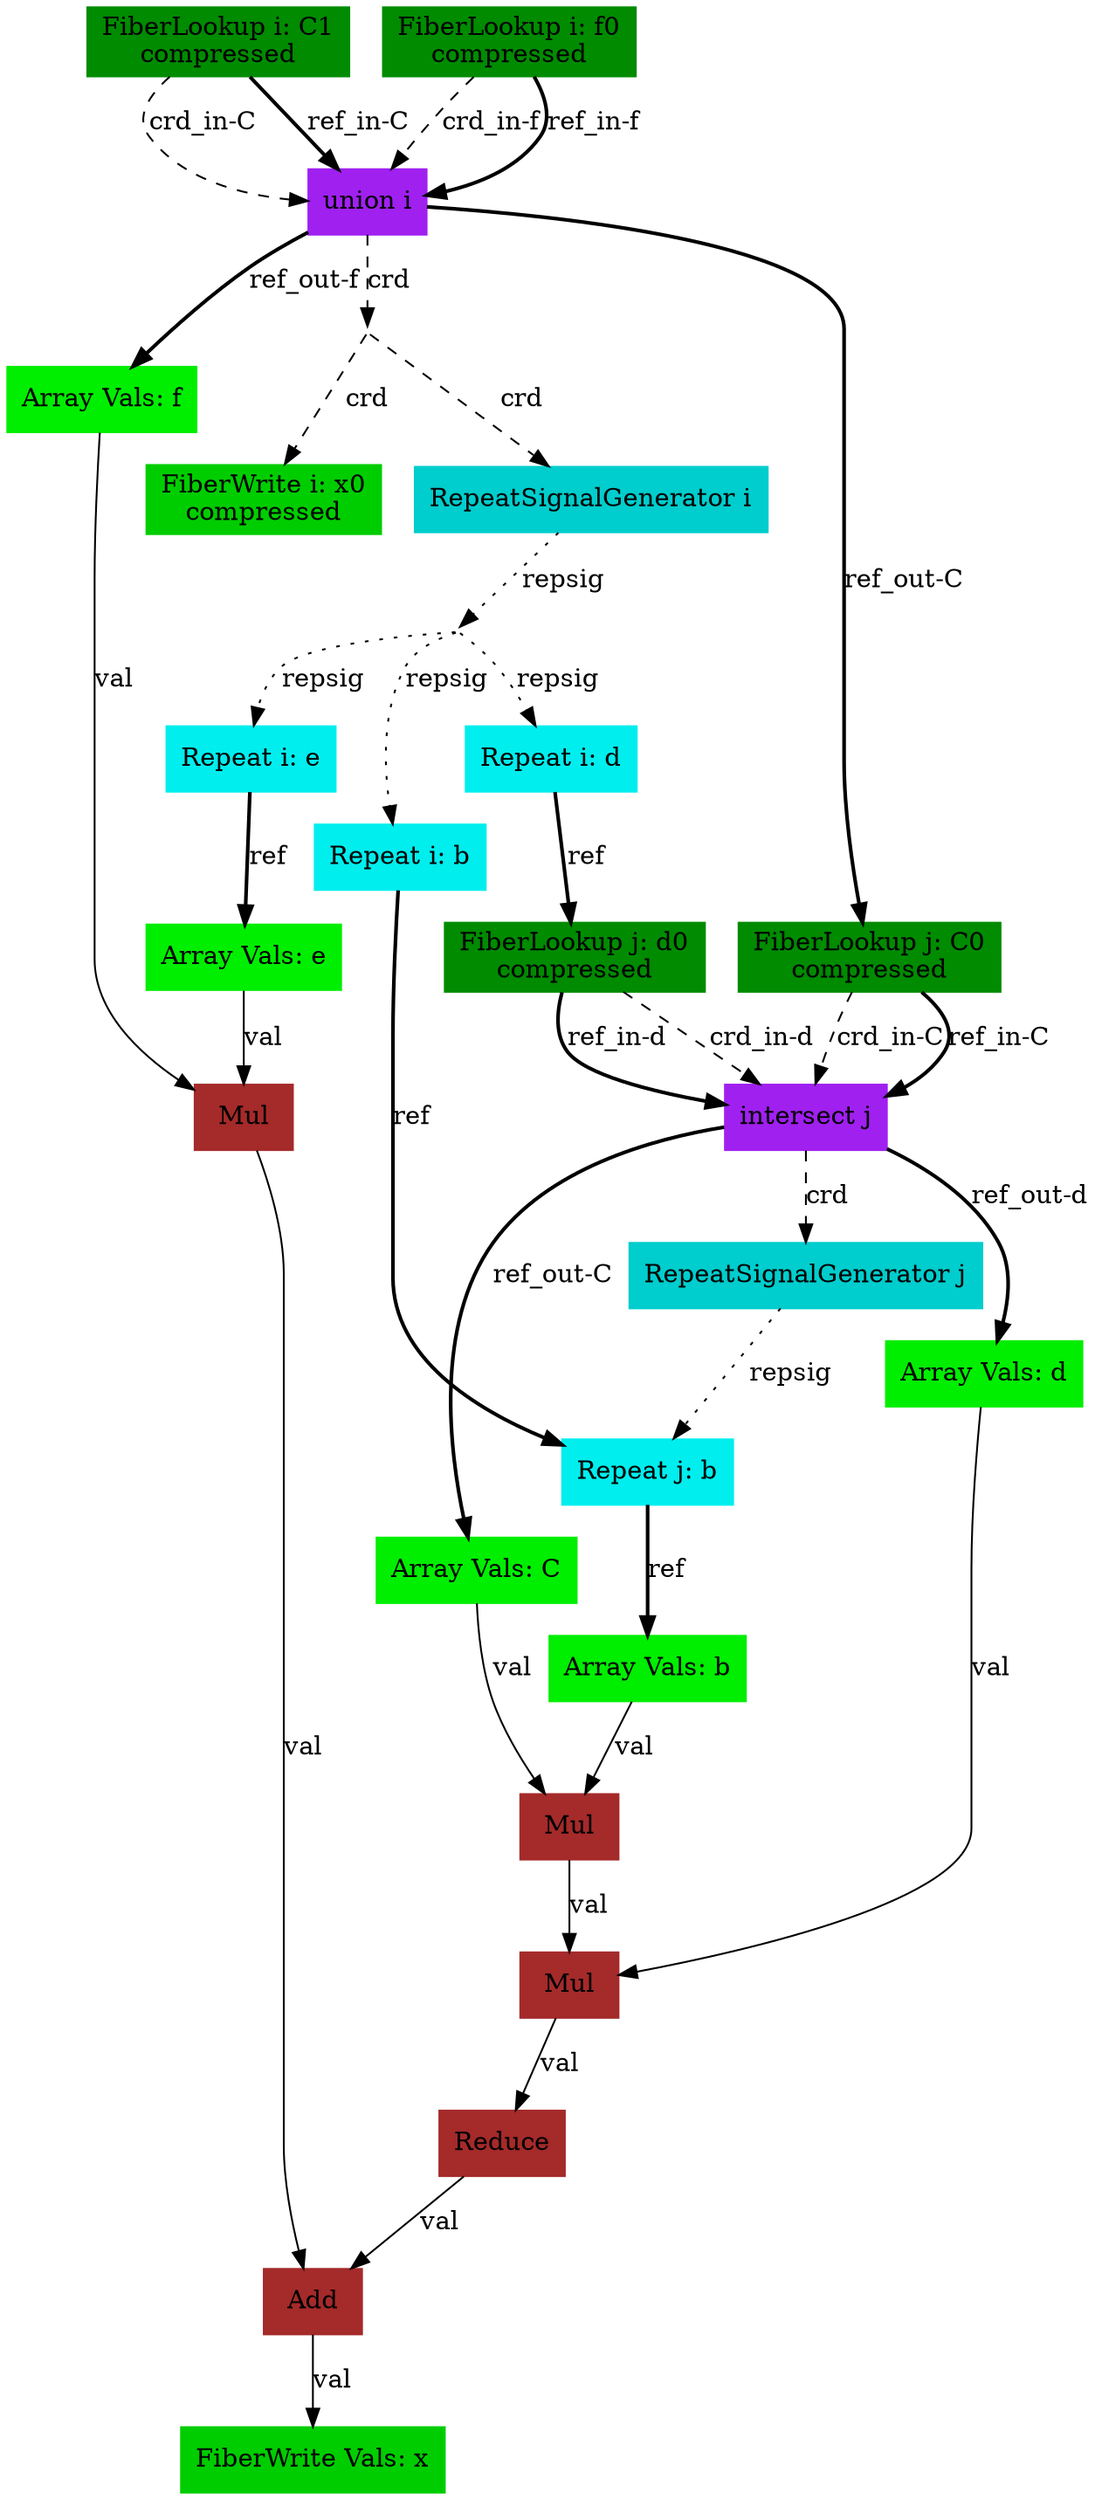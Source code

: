 digraph SAM {
    comment="x=s0,b=none,C=ss10,d=s0,e=none,f=s0"
    27 [comment="type=fiberlookup,index=i,tensor=C,mode=1,format=compressed,src=true,root=true" label="FiberLookup i: C1\ncompressed" color=green4 shape=box style=filled type="fiberlookup" index="i" tensor="C" mode="1" format="compressed" src="true" root="true"]
    26 [comment="type=union,index=i" label="union i" color=purple shape=box style=filled type="union" index="i"]
    25 [comment="type=broadcast" shape=point style=invis type="broadcast"]
    1 [comment="type=fiberwrite,index=i,tensor=x,mode=0,format=compressed,segsize=2,crdsize=C1_dim,sink=true" label="FiberWrite i: x0\ncompressed" color=green3 shape=box style=filled type="fiberwrite" index="i" tensor="x" mode="0" format="compressed" segsize="2" crdsize="C1_dim" sink="true"]
    24 [comment="type=repsiggen,index=i" label="RepeatSignalGenerator i" color=cyan3 shape=box style=filled type="repsiggen" index="i"]
    23 [comment="type=broadcast" shape=point style=invis type="broadcast"]
    20 [comment="type=repeat,index=i,tensor=b,root=true" label="Repeat i: b" color=cyan2 shape=box style=filled type="repeat" index="i" tensor="b" root="true"]
    12 [comment="type=repeat,index=j,tensor=b,root=false" label="Repeat j: b" color=cyan2 shape=box style=filled type="repeat" index="j" tensor="b" root="false"]
    6 [comment="type=arrayvals,tensor=b" label="Array Vals: b" color=green2 shape=box style=filled type="arrayvals" tensor="b"]
    5 [comment="type=mul" label="Mul" color=brown shape=box style=filled type="mul"]
    4 [comment="type=mul" label="Mul" color=brown shape=box style=filled type="mul"]
    3 [comment="type=add,sub=0" label="Add" color=brown shape=box style=filled type="add" sub="0"]
    2 [comment="type=reduce" label="Reduce" color=brown shape=box style=filled type="reduce"]
    0 [comment="type=fiberwrite,mode=vals,tensor=x,size=1*C1_dim,sink=true" label="FiberWrite Vals: x" color=green3 shape=box style=filled type="fiberwrite" tensor="x" mode="vals" size="1*C1_dim" sink="true"]
    21 [comment="type=repeat,index=i,tensor=d,root=true" label="Repeat i: d" color=cyan2 shape=box style=filled type="repeat" index="i" tensor="d" root="true"]
    19 [comment="type=fiberlookup,index=j,tensor=d,mode=0,format=compressed,src=true,root=false" label="FiberLookup j: d0\ncompressed" color=green4 shape=box style=filled type="fiberlookup" index="j" tensor="d" mode="0" format="compressed" src="true" root="false"]
    17 [comment="type=intersect,index=j" label="intersect j" color=purple shape=box style=filled type="intersect" index="j"]
    16 [comment="type=repsiggen,index=j" label="RepeatSignalGenerator j" color=cyan3 shape=box style=filled type="repsiggen" index="j"]
    10 [comment="type=arrayvals,tensor=e" label="Array Vals: e" color=green2 shape=box style=filled type="arrayvals" tensor="e"]
    9 [comment="type=mul" label="Mul" color=brown shape=box style=filled type="mul"]
    11 [comment="type=arrayvals,tensor=f" label="Array Vals: f" color=green2 shape=box style=filled type="arrayvals" tensor="f"]
    7 [comment="type=arrayvals,tensor=C" label="Array Vals: C" color=green2 shape=box style=filled type="arrayvals" tensor="C"]
    8 [comment="type=arrayvals,tensor=d" label="Array Vals: d" color=green2 shape=box style=filled type="arrayvals" tensor="d"]
    22 [comment="type=repeat,index=i,tensor=e,root=true" label="Repeat i: e" color=cyan2 shape=box style=filled type="repeat" index="i" tensor="e" root="true"]
    18 [comment="type=fiberlookup,index=j,tensor=C,mode=0,format=compressed,src=true,root=false" label="FiberLookup j: C0\ncompressed" color=green4 shape=box style=filled type="fiberlookup" index="j" tensor="C" mode="0" format="compressed" src="true" root="false"]
    28 [comment="type=fiberlookup,index=i,tensor=f,mode=0,format=compressed,src=true,root=true" label="FiberLookup i: f0\ncompressed" color=green4 shape=box style=filled type="fiberlookup" index="i" tensor="f" mode="0" format="compressed" src="true" root="true"]
    27 -> 26 [label="crd_in-C" style=dashed type="crd" comment="in-C"]
    26 -> 25 [label="crd" style=dashed type="crd"]
    25 -> 1 [label="crd" style=dashed type="crd"]
    25 -> 24 [label="crd" style=dashed type="crd"]
    24 -> 23 [label="repsig" style=dotted type="repsig"]
    23 -> 20 [label="repsig" style=dotted type="repsig"]
    20 -> 12 [label="ref" style=bold type="ref"]
    12 -> 6 [label="ref" style=bold type="ref"]
    6 -> 5 [label="val" type="val"]
    5 -> 4 [label="val" type="val"]
    4 -> 2 [label="val" type="val"]
    3 -> 0 [label="val" type="val"]
    2 -> 3 [label="val" type="val"]
    23 -> 21 [label="repsig" style=dotted type="repsig"]
    21 -> 19 [label="ref" style=bold type="ref"]
    19 -> 17 [label="crd_in-d" style=dashed type="crd" comment="in-d"]
    17 -> 16 [label="crd" style=dashed type="crd"]
    16 ->  12 [label="repsig" style=dotted type="repsig"]
    22 -> 10 [label="ref" style=bold type="ref"]
    10 -> 9 [label="val" type="val"]
    9 -> 3 [label="val" type="val"]
    11 -> 9 [label="val" type="val"]
    17 -> 7 [label="ref_out-C" style=bold type="ref" comment="out-C"]
    7 -> 5 [label="val" type="val"]
    17 -> 8 [label="ref_out-d" style=bold type="ref" comment="out-d"]
    8 -> 4 [label="val" type="val"]
    19 -> 17 [label="ref_in-d" style=bold type="ref" comment="in-d"]
    23 -> 22 [label="repsig" style=dotted type="repsig"]
    26 -> 18 [label="ref_out-C" style=bold type="ref" comment="out-C"]
    18 -> 17 [label="crd_in-C" style=dashed type="crd" comment="in-C"]
    18 -> 17 [label="ref_in-C" style=bold type="ref" comment="in-C"]
    26 -> 11 [label="ref_out-f" style=bold type="ref" comment="out-f"]
    27 -> 26 [label="ref_in-C" style=bold type="ref" comment="in-C"]
    28 -> 26 [label="crd_in-f" style=dashed type="crd" comment="in-f"]
    28 -> 26 [label="ref_in-f" style=bold type="ref" comment="in-f"]
}
